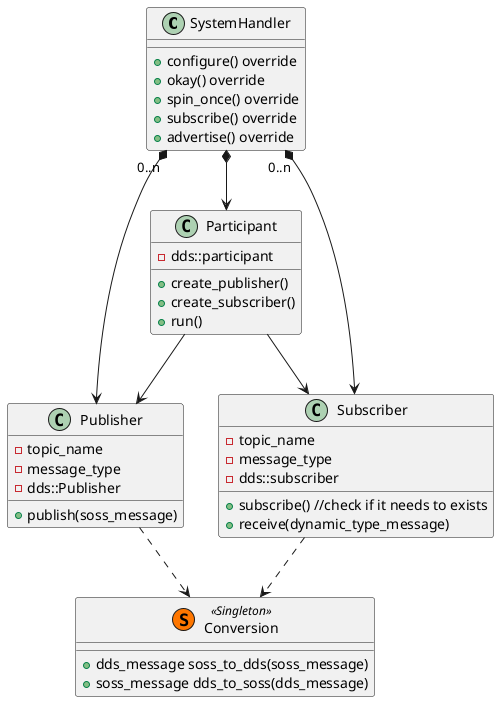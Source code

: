 @startuml

SystemHandler "0..n" *--> Publisher
SystemHandler "0..n" *--> Subscriber
SystemHandler *--> Participant

Participant --> Publisher
Participant --> Subscriber

Publisher ..> Conversion
Subscriber ..> Conversion

class SystemHandler {
    + configure() override
    + okay() override
    + spin_once() override
    + subscribe() override
    + advertise() override
}

class Participant {
    - dds::participant
    + create_publisher()
    + create_subscriber()
    + run()
}

class Publisher {
    - topic_name
    - message_type
    - dds::Publisher
    + publish(soss_message)
}

class Subscriber {
    - topic_name
    - message_type
    - dds::subscriber
    + subscribe() //check if it needs to exists
    + receive(dynamic_type_message)
}

class Conversion << (S,#FF7700) Singleton >> {
    + dds_message soss_to_dds(soss_message)
    + soss_message dds_to_soss(dds_message)
}

@enduml

